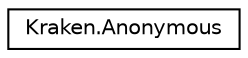 digraph "Graphical Class Hierarchy"
{
 // LATEX_PDF_SIZE
  edge [fontname="Helvetica",fontsize="10",labelfontname="Helvetica",labelfontsize="10"];
  node [fontname="Helvetica",fontsize="10",shape=record];
  rankdir="LR";
  Node0 [label="Kraken.Anonymous",height=0.2,width=0.4,color="black", fillcolor="white", style="filled",URL="$class_kraken_1_1_anonymous.html",tooltip=" "];
}
